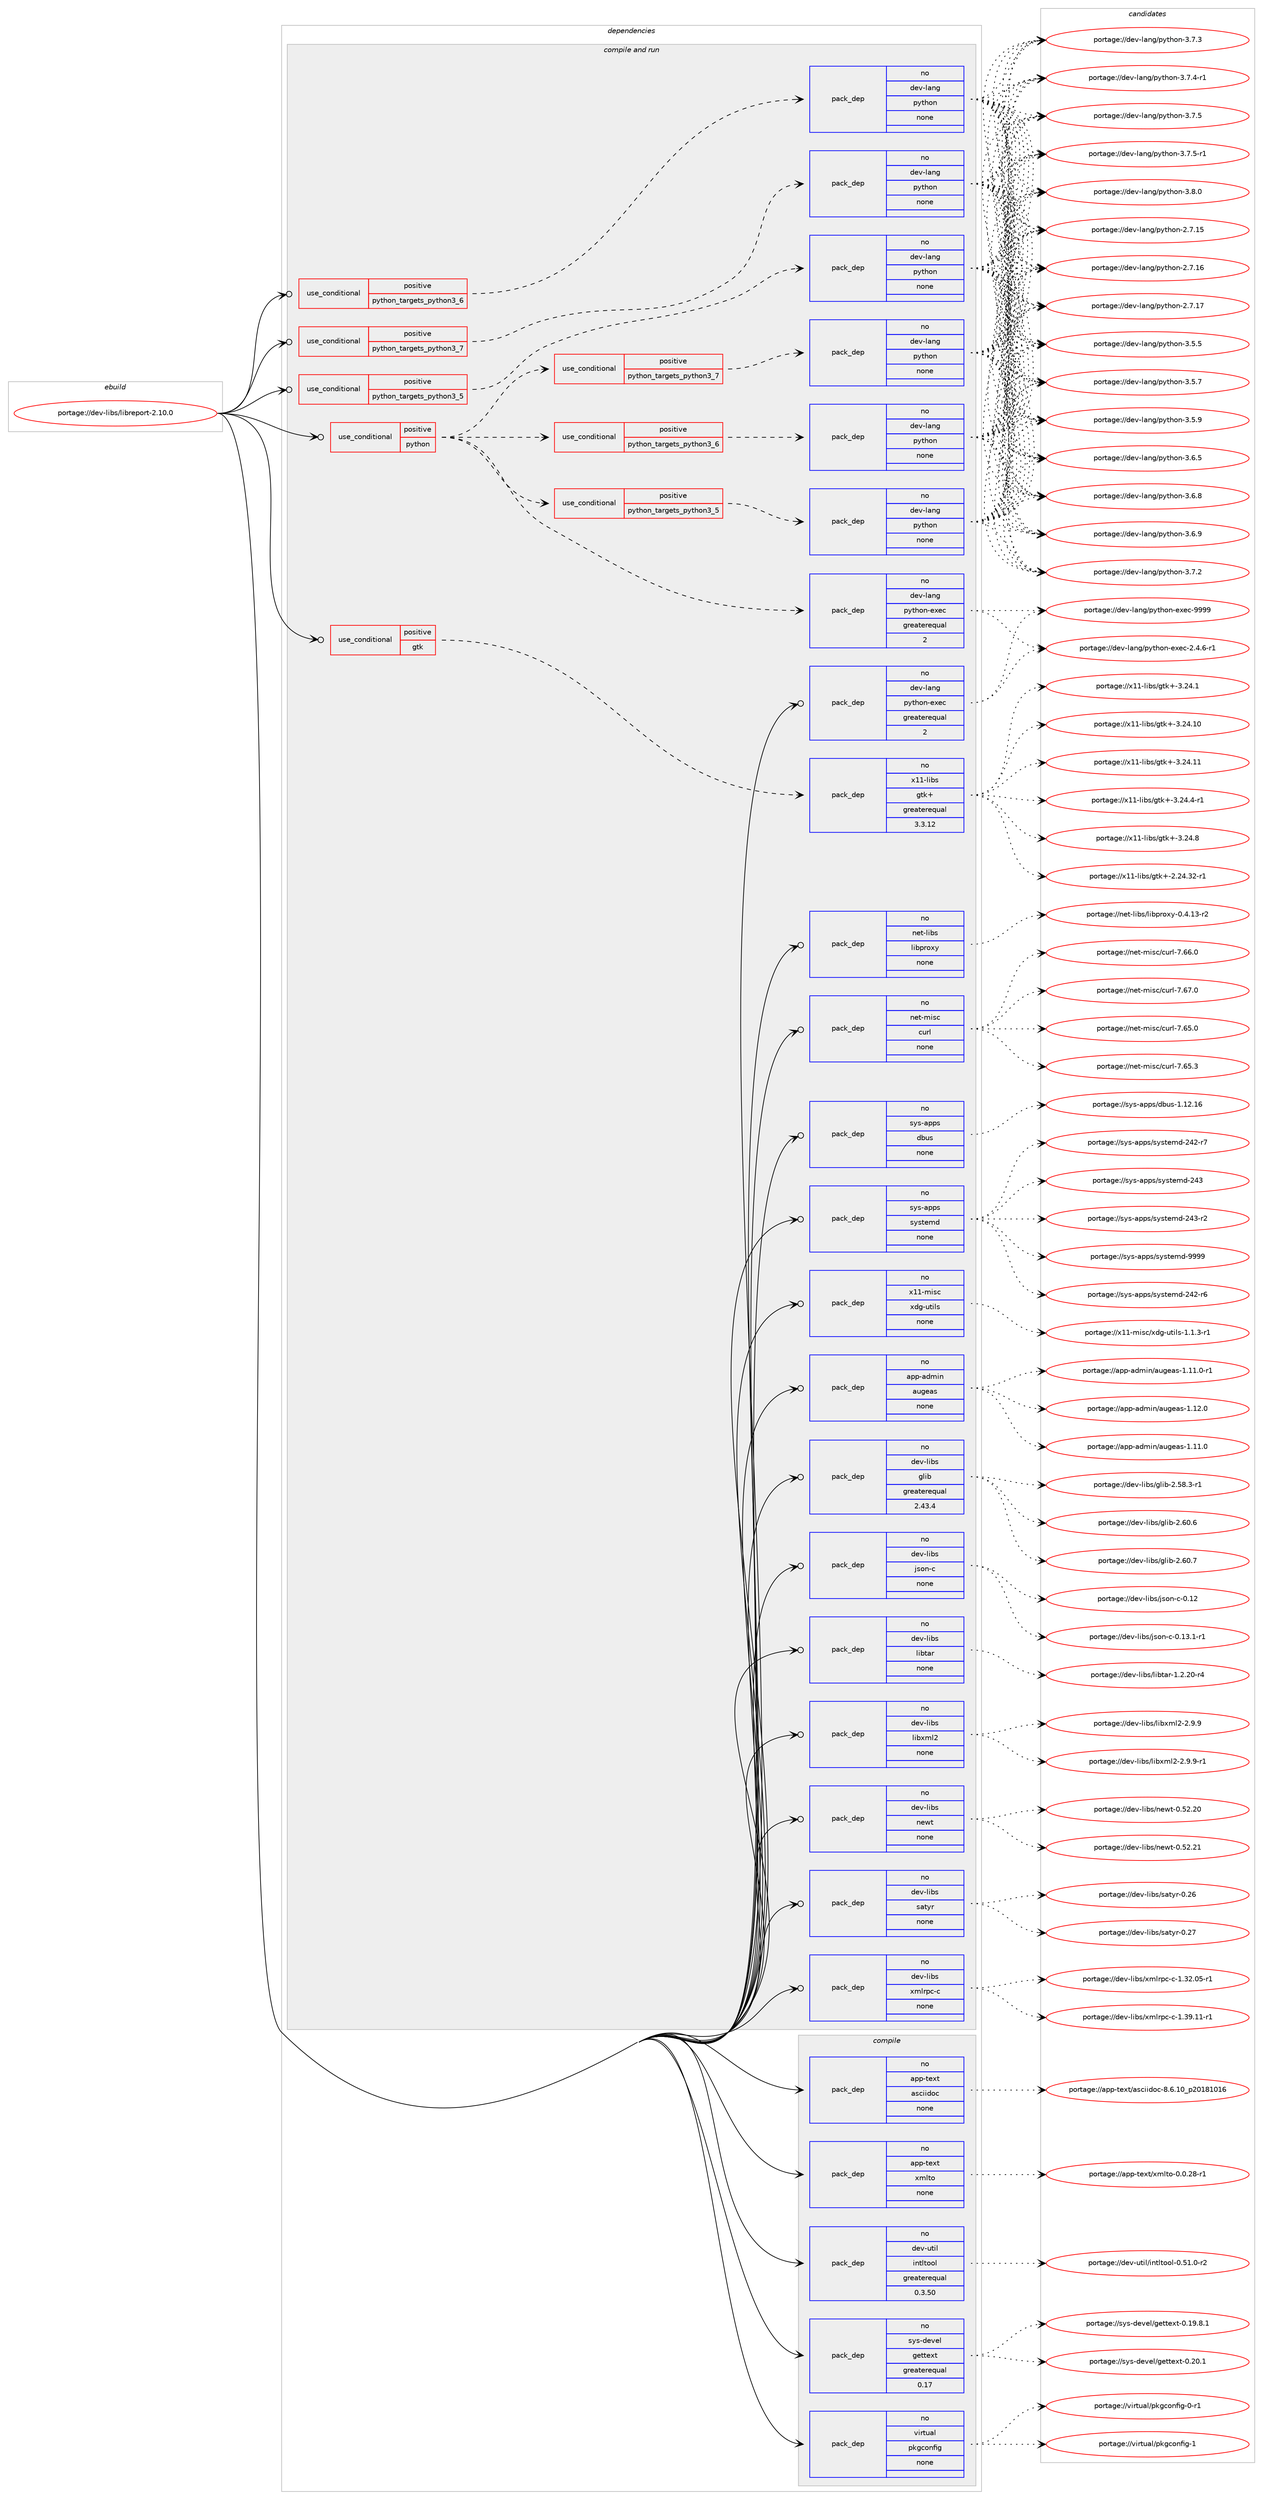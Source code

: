digraph prolog {

# *************
# Graph options
# *************

newrank=true;
concentrate=true;
compound=true;
graph [rankdir=LR,fontname=Helvetica,fontsize=10,ranksep=1.5];#, ranksep=2.5, nodesep=0.2];
edge  [arrowhead=vee];
node  [fontname=Helvetica,fontsize=10];

# **********
# The ebuild
# **********

subgraph cluster_leftcol {
color=gray;
rank=same;
label=<<i>ebuild</i>>;
id [label="portage://dev-libs/libreport-2.10.0", color=red, width=4, href="../dev-libs/libreport-2.10.0.svg"];
}

# ****************
# The dependencies
# ****************

subgraph cluster_midcol {
color=gray;
label=<<i>dependencies</i>>;
subgraph cluster_compile {
fillcolor="#eeeeee";
style=filled;
label=<<i>compile</i>>;
subgraph pack77597 {
dependency101997 [label=<<TABLE BORDER="0" CELLBORDER="1" CELLSPACING="0" CELLPADDING="4" WIDTH="220"><TR><TD ROWSPAN="6" CELLPADDING="30">pack_dep</TD></TR><TR><TD WIDTH="110">no</TD></TR><TR><TD>app-text</TD></TR><TR><TD>asciidoc</TD></TR><TR><TD>none</TD></TR><TR><TD></TD></TR></TABLE>>, shape=none, color=blue];
}
id:e -> dependency101997:w [weight=20,style="solid",arrowhead="vee"];
subgraph pack77598 {
dependency101998 [label=<<TABLE BORDER="0" CELLBORDER="1" CELLSPACING="0" CELLPADDING="4" WIDTH="220"><TR><TD ROWSPAN="6" CELLPADDING="30">pack_dep</TD></TR><TR><TD WIDTH="110">no</TD></TR><TR><TD>app-text</TD></TR><TR><TD>xmlto</TD></TR><TR><TD>none</TD></TR><TR><TD></TD></TR></TABLE>>, shape=none, color=blue];
}
id:e -> dependency101998:w [weight=20,style="solid",arrowhead="vee"];
subgraph pack77599 {
dependency101999 [label=<<TABLE BORDER="0" CELLBORDER="1" CELLSPACING="0" CELLPADDING="4" WIDTH="220"><TR><TD ROWSPAN="6" CELLPADDING="30">pack_dep</TD></TR><TR><TD WIDTH="110">no</TD></TR><TR><TD>dev-util</TD></TR><TR><TD>intltool</TD></TR><TR><TD>greaterequal</TD></TR><TR><TD>0.3.50</TD></TR></TABLE>>, shape=none, color=blue];
}
id:e -> dependency101999:w [weight=20,style="solid",arrowhead="vee"];
subgraph pack77600 {
dependency102000 [label=<<TABLE BORDER="0" CELLBORDER="1" CELLSPACING="0" CELLPADDING="4" WIDTH="220"><TR><TD ROWSPAN="6" CELLPADDING="30">pack_dep</TD></TR><TR><TD WIDTH="110">no</TD></TR><TR><TD>sys-devel</TD></TR><TR><TD>gettext</TD></TR><TR><TD>greaterequal</TD></TR><TR><TD>0.17</TD></TR></TABLE>>, shape=none, color=blue];
}
id:e -> dependency102000:w [weight=20,style="solid",arrowhead="vee"];
subgraph pack77601 {
dependency102001 [label=<<TABLE BORDER="0" CELLBORDER="1" CELLSPACING="0" CELLPADDING="4" WIDTH="220"><TR><TD ROWSPAN="6" CELLPADDING="30">pack_dep</TD></TR><TR><TD WIDTH="110">no</TD></TR><TR><TD>virtual</TD></TR><TR><TD>pkgconfig</TD></TR><TR><TD>none</TD></TR><TR><TD></TD></TR></TABLE>>, shape=none, color=blue];
}
id:e -> dependency102001:w [weight=20,style="solid",arrowhead="vee"];
}
subgraph cluster_compileandrun {
fillcolor="#eeeeee";
style=filled;
label=<<i>compile and run</i>>;
subgraph cond21349 {
dependency102002 [label=<<TABLE BORDER="0" CELLBORDER="1" CELLSPACING="0" CELLPADDING="4"><TR><TD ROWSPAN="3" CELLPADDING="10">use_conditional</TD></TR><TR><TD>positive</TD></TR><TR><TD>gtk</TD></TR></TABLE>>, shape=none, color=red];
subgraph pack77602 {
dependency102003 [label=<<TABLE BORDER="0" CELLBORDER="1" CELLSPACING="0" CELLPADDING="4" WIDTH="220"><TR><TD ROWSPAN="6" CELLPADDING="30">pack_dep</TD></TR><TR><TD WIDTH="110">no</TD></TR><TR><TD>x11-libs</TD></TR><TR><TD>gtk+</TD></TR><TR><TD>greaterequal</TD></TR><TR><TD>3.3.12</TD></TR></TABLE>>, shape=none, color=blue];
}
dependency102002:e -> dependency102003:w [weight=20,style="dashed",arrowhead="vee"];
}
id:e -> dependency102002:w [weight=20,style="solid",arrowhead="odotvee"];
subgraph cond21350 {
dependency102004 [label=<<TABLE BORDER="0" CELLBORDER="1" CELLSPACING="0" CELLPADDING="4"><TR><TD ROWSPAN="3" CELLPADDING="10">use_conditional</TD></TR><TR><TD>positive</TD></TR><TR><TD>python</TD></TR></TABLE>>, shape=none, color=red];
subgraph cond21351 {
dependency102005 [label=<<TABLE BORDER="0" CELLBORDER="1" CELLSPACING="0" CELLPADDING="4"><TR><TD ROWSPAN="3" CELLPADDING="10">use_conditional</TD></TR><TR><TD>positive</TD></TR><TR><TD>python_targets_python3_5</TD></TR></TABLE>>, shape=none, color=red];
subgraph pack77603 {
dependency102006 [label=<<TABLE BORDER="0" CELLBORDER="1" CELLSPACING="0" CELLPADDING="4" WIDTH="220"><TR><TD ROWSPAN="6" CELLPADDING="30">pack_dep</TD></TR><TR><TD WIDTH="110">no</TD></TR><TR><TD>dev-lang</TD></TR><TR><TD>python</TD></TR><TR><TD>none</TD></TR><TR><TD></TD></TR></TABLE>>, shape=none, color=blue];
}
dependency102005:e -> dependency102006:w [weight=20,style="dashed",arrowhead="vee"];
}
dependency102004:e -> dependency102005:w [weight=20,style="dashed",arrowhead="vee"];
subgraph cond21352 {
dependency102007 [label=<<TABLE BORDER="0" CELLBORDER="1" CELLSPACING="0" CELLPADDING="4"><TR><TD ROWSPAN="3" CELLPADDING="10">use_conditional</TD></TR><TR><TD>positive</TD></TR><TR><TD>python_targets_python3_6</TD></TR></TABLE>>, shape=none, color=red];
subgraph pack77604 {
dependency102008 [label=<<TABLE BORDER="0" CELLBORDER="1" CELLSPACING="0" CELLPADDING="4" WIDTH="220"><TR><TD ROWSPAN="6" CELLPADDING="30">pack_dep</TD></TR><TR><TD WIDTH="110">no</TD></TR><TR><TD>dev-lang</TD></TR><TR><TD>python</TD></TR><TR><TD>none</TD></TR><TR><TD></TD></TR></TABLE>>, shape=none, color=blue];
}
dependency102007:e -> dependency102008:w [weight=20,style="dashed",arrowhead="vee"];
}
dependency102004:e -> dependency102007:w [weight=20,style="dashed",arrowhead="vee"];
subgraph cond21353 {
dependency102009 [label=<<TABLE BORDER="0" CELLBORDER="1" CELLSPACING="0" CELLPADDING="4"><TR><TD ROWSPAN="3" CELLPADDING="10">use_conditional</TD></TR><TR><TD>positive</TD></TR><TR><TD>python_targets_python3_7</TD></TR></TABLE>>, shape=none, color=red];
subgraph pack77605 {
dependency102010 [label=<<TABLE BORDER="0" CELLBORDER="1" CELLSPACING="0" CELLPADDING="4" WIDTH="220"><TR><TD ROWSPAN="6" CELLPADDING="30">pack_dep</TD></TR><TR><TD WIDTH="110">no</TD></TR><TR><TD>dev-lang</TD></TR><TR><TD>python</TD></TR><TR><TD>none</TD></TR><TR><TD></TD></TR></TABLE>>, shape=none, color=blue];
}
dependency102009:e -> dependency102010:w [weight=20,style="dashed",arrowhead="vee"];
}
dependency102004:e -> dependency102009:w [weight=20,style="dashed",arrowhead="vee"];
subgraph pack77606 {
dependency102011 [label=<<TABLE BORDER="0" CELLBORDER="1" CELLSPACING="0" CELLPADDING="4" WIDTH="220"><TR><TD ROWSPAN="6" CELLPADDING="30">pack_dep</TD></TR><TR><TD WIDTH="110">no</TD></TR><TR><TD>dev-lang</TD></TR><TR><TD>python-exec</TD></TR><TR><TD>greaterequal</TD></TR><TR><TD>2</TD></TR></TABLE>>, shape=none, color=blue];
}
dependency102004:e -> dependency102011:w [weight=20,style="dashed",arrowhead="vee"];
}
id:e -> dependency102004:w [weight=20,style="solid",arrowhead="odotvee"];
subgraph cond21354 {
dependency102012 [label=<<TABLE BORDER="0" CELLBORDER="1" CELLSPACING="0" CELLPADDING="4"><TR><TD ROWSPAN="3" CELLPADDING="10">use_conditional</TD></TR><TR><TD>positive</TD></TR><TR><TD>python_targets_python3_5</TD></TR></TABLE>>, shape=none, color=red];
subgraph pack77607 {
dependency102013 [label=<<TABLE BORDER="0" CELLBORDER="1" CELLSPACING="0" CELLPADDING="4" WIDTH="220"><TR><TD ROWSPAN="6" CELLPADDING="30">pack_dep</TD></TR><TR><TD WIDTH="110">no</TD></TR><TR><TD>dev-lang</TD></TR><TR><TD>python</TD></TR><TR><TD>none</TD></TR><TR><TD></TD></TR></TABLE>>, shape=none, color=blue];
}
dependency102012:e -> dependency102013:w [weight=20,style="dashed",arrowhead="vee"];
}
id:e -> dependency102012:w [weight=20,style="solid",arrowhead="odotvee"];
subgraph cond21355 {
dependency102014 [label=<<TABLE BORDER="0" CELLBORDER="1" CELLSPACING="0" CELLPADDING="4"><TR><TD ROWSPAN="3" CELLPADDING="10">use_conditional</TD></TR><TR><TD>positive</TD></TR><TR><TD>python_targets_python3_6</TD></TR></TABLE>>, shape=none, color=red];
subgraph pack77608 {
dependency102015 [label=<<TABLE BORDER="0" CELLBORDER="1" CELLSPACING="0" CELLPADDING="4" WIDTH="220"><TR><TD ROWSPAN="6" CELLPADDING="30">pack_dep</TD></TR><TR><TD WIDTH="110">no</TD></TR><TR><TD>dev-lang</TD></TR><TR><TD>python</TD></TR><TR><TD>none</TD></TR><TR><TD></TD></TR></TABLE>>, shape=none, color=blue];
}
dependency102014:e -> dependency102015:w [weight=20,style="dashed",arrowhead="vee"];
}
id:e -> dependency102014:w [weight=20,style="solid",arrowhead="odotvee"];
subgraph cond21356 {
dependency102016 [label=<<TABLE BORDER="0" CELLBORDER="1" CELLSPACING="0" CELLPADDING="4"><TR><TD ROWSPAN="3" CELLPADDING="10">use_conditional</TD></TR><TR><TD>positive</TD></TR><TR><TD>python_targets_python3_7</TD></TR></TABLE>>, shape=none, color=red];
subgraph pack77609 {
dependency102017 [label=<<TABLE BORDER="0" CELLBORDER="1" CELLSPACING="0" CELLPADDING="4" WIDTH="220"><TR><TD ROWSPAN="6" CELLPADDING="30">pack_dep</TD></TR><TR><TD WIDTH="110">no</TD></TR><TR><TD>dev-lang</TD></TR><TR><TD>python</TD></TR><TR><TD>none</TD></TR><TR><TD></TD></TR></TABLE>>, shape=none, color=blue];
}
dependency102016:e -> dependency102017:w [weight=20,style="dashed",arrowhead="vee"];
}
id:e -> dependency102016:w [weight=20,style="solid",arrowhead="odotvee"];
subgraph pack77610 {
dependency102018 [label=<<TABLE BORDER="0" CELLBORDER="1" CELLSPACING="0" CELLPADDING="4" WIDTH="220"><TR><TD ROWSPAN="6" CELLPADDING="30">pack_dep</TD></TR><TR><TD WIDTH="110">no</TD></TR><TR><TD>app-admin</TD></TR><TR><TD>augeas</TD></TR><TR><TD>none</TD></TR><TR><TD></TD></TR></TABLE>>, shape=none, color=blue];
}
id:e -> dependency102018:w [weight=20,style="solid",arrowhead="odotvee"];
subgraph pack77611 {
dependency102019 [label=<<TABLE BORDER="0" CELLBORDER="1" CELLSPACING="0" CELLPADDING="4" WIDTH="220"><TR><TD ROWSPAN="6" CELLPADDING="30">pack_dep</TD></TR><TR><TD WIDTH="110">no</TD></TR><TR><TD>dev-lang</TD></TR><TR><TD>python-exec</TD></TR><TR><TD>greaterequal</TD></TR><TR><TD>2</TD></TR></TABLE>>, shape=none, color=blue];
}
id:e -> dependency102019:w [weight=20,style="solid",arrowhead="odotvee"];
subgraph pack77612 {
dependency102020 [label=<<TABLE BORDER="0" CELLBORDER="1" CELLSPACING="0" CELLPADDING="4" WIDTH="220"><TR><TD ROWSPAN="6" CELLPADDING="30">pack_dep</TD></TR><TR><TD WIDTH="110">no</TD></TR><TR><TD>dev-libs</TD></TR><TR><TD>glib</TD></TR><TR><TD>greaterequal</TD></TR><TR><TD>2.43.4</TD></TR></TABLE>>, shape=none, color=blue];
}
id:e -> dependency102020:w [weight=20,style="solid",arrowhead="odotvee"];
subgraph pack77613 {
dependency102021 [label=<<TABLE BORDER="0" CELLBORDER="1" CELLSPACING="0" CELLPADDING="4" WIDTH="220"><TR><TD ROWSPAN="6" CELLPADDING="30">pack_dep</TD></TR><TR><TD WIDTH="110">no</TD></TR><TR><TD>dev-libs</TD></TR><TR><TD>json-c</TD></TR><TR><TD>none</TD></TR><TR><TD></TD></TR></TABLE>>, shape=none, color=blue];
}
id:e -> dependency102021:w [weight=20,style="solid",arrowhead="odotvee"];
subgraph pack77614 {
dependency102022 [label=<<TABLE BORDER="0" CELLBORDER="1" CELLSPACING="0" CELLPADDING="4" WIDTH="220"><TR><TD ROWSPAN="6" CELLPADDING="30">pack_dep</TD></TR><TR><TD WIDTH="110">no</TD></TR><TR><TD>dev-libs</TD></TR><TR><TD>libtar</TD></TR><TR><TD>none</TD></TR><TR><TD></TD></TR></TABLE>>, shape=none, color=blue];
}
id:e -> dependency102022:w [weight=20,style="solid",arrowhead="odotvee"];
subgraph pack77615 {
dependency102023 [label=<<TABLE BORDER="0" CELLBORDER="1" CELLSPACING="0" CELLPADDING="4" WIDTH="220"><TR><TD ROWSPAN="6" CELLPADDING="30">pack_dep</TD></TR><TR><TD WIDTH="110">no</TD></TR><TR><TD>dev-libs</TD></TR><TR><TD>libxml2</TD></TR><TR><TD>none</TD></TR><TR><TD></TD></TR></TABLE>>, shape=none, color=blue];
}
id:e -> dependency102023:w [weight=20,style="solid",arrowhead="odotvee"];
subgraph pack77616 {
dependency102024 [label=<<TABLE BORDER="0" CELLBORDER="1" CELLSPACING="0" CELLPADDING="4" WIDTH="220"><TR><TD ROWSPAN="6" CELLPADDING="30">pack_dep</TD></TR><TR><TD WIDTH="110">no</TD></TR><TR><TD>dev-libs</TD></TR><TR><TD>newt</TD></TR><TR><TD>none</TD></TR><TR><TD></TD></TR></TABLE>>, shape=none, color=blue];
}
id:e -> dependency102024:w [weight=20,style="solid",arrowhead="odotvee"];
subgraph pack77617 {
dependency102025 [label=<<TABLE BORDER="0" CELLBORDER="1" CELLSPACING="0" CELLPADDING="4" WIDTH="220"><TR><TD ROWSPAN="6" CELLPADDING="30">pack_dep</TD></TR><TR><TD WIDTH="110">no</TD></TR><TR><TD>dev-libs</TD></TR><TR><TD>satyr</TD></TR><TR><TD>none</TD></TR><TR><TD></TD></TR></TABLE>>, shape=none, color=blue];
}
id:e -> dependency102025:w [weight=20,style="solid",arrowhead="odotvee"];
subgraph pack77618 {
dependency102026 [label=<<TABLE BORDER="0" CELLBORDER="1" CELLSPACING="0" CELLPADDING="4" WIDTH="220"><TR><TD ROWSPAN="6" CELLPADDING="30">pack_dep</TD></TR><TR><TD WIDTH="110">no</TD></TR><TR><TD>dev-libs</TD></TR><TR><TD>xmlrpc-c</TD></TR><TR><TD>none</TD></TR><TR><TD></TD></TR></TABLE>>, shape=none, color=blue];
}
id:e -> dependency102026:w [weight=20,style="solid",arrowhead="odotvee"];
subgraph pack77619 {
dependency102027 [label=<<TABLE BORDER="0" CELLBORDER="1" CELLSPACING="0" CELLPADDING="4" WIDTH="220"><TR><TD ROWSPAN="6" CELLPADDING="30">pack_dep</TD></TR><TR><TD WIDTH="110">no</TD></TR><TR><TD>net-libs</TD></TR><TR><TD>libproxy</TD></TR><TR><TD>none</TD></TR><TR><TD></TD></TR></TABLE>>, shape=none, color=blue];
}
id:e -> dependency102027:w [weight=20,style="solid",arrowhead="odotvee"];
subgraph pack77620 {
dependency102028 [label=<<TABLE BORDER="0" CELLBORDER="1" CELLSPACING="0" CELLPADDING="4" WIDTH="220"><TR><TD ROWSPAN="6" CELLPADDING="30">pack_dep</TD></TR><TR><TD WIDTH="110">no</TD></TR><TR><TD>net-misc</TD></TR><TR><TD>curl</TD></TR><TR><TD>none</TD></TR><TR><TD></TD></TR></TABLE>>, shape=none, color=blue];
}
id:e -> dependency102028:w [weight=20,style="solid",arrowhead="odotvee"];
subgraph pack77621 {
dependency102029 [label=<<TABLE BORDER="0" CELLBORDER="1" CELLSPACING="0" CELLPADDING="4" WIDTH="220"><TR><TD ROWSPAN="6" CELLPADDING="30">pack_dep</TD></TR><TR><TD WIDTH="110">no</TD></TR><TR><TD>sys-apps</TD></TR><TR><TD>dbus</TD></TR><TR><TD>none</TD></TR><TR><TD></TD></TR></TABLE>>, shape=none, color=blue];
}
id:e -> dependency102029:w [weight=20,style="solid",arrowhead="odotvee"];
subgraph pack77622 {
dependency102030 [label=<<TABLE BORDER="0" CELLBORDER="1" CELLSPACING="0" CELLPADDING="4" WIDTH="220"><TR><TD ROWSPAN="6" CELLPADDING="30">pack_dep</TD></TR><TR><TD WIDTH="110">no</TD></TR><TR><TD>sys-apps</TD></TR><TR><TD>systemd</TD></TR><TR><TD>none</TD></TR><TR><TD></TD></TR></TABLE>>, shape=none, color=blue];
}
id:e -> dependency102030:w [weight=20,style="solid",arrowhead="odotvee"];
subgraph pack77623 {
dependency102031 [label=<<TABLE BORDER="0" CELLBORDER="1" CELLSPACING="0" CELLPADDING="4" WIDTH="220"><TR><TD ROWSPAN="6" CELLPADDING="30">pack_dep</TD></TR><TR><TD WIDTH="110">no</TD></TR><TR><TD>x11-misc</TD></TR><TR><TD>xdg-utils</TD></TR><TR><TD>none</TD></TR><TR><TD></TD></TR></TABLE>>, shape=none, color=blue];
}
id:e -> dependency102031:w [weight=20,style="solid",arrowhead="odotvee"];
}
subgraph cluster_run {
fillcolor="#eeeeee";
style=filled;
label=<<i>run</i>>;
}
}

# **************
# The candidates
# **************

subgraph cluster_choices {
rank=same;
color=gray;
label=<<i>candidates</i>>;

subgraph choice77597 {
color=black;
nodesep=1;
choiceportage97112112451161011201164797115991051051001119945564654464948951125048495649484954 [label="portage://app-text/asciidoc-8.6.10_p20181016", color=red, width=4,href="../app-text/asciidoc-8.6.10_p20181016.svg"];
dependency101997:e -> choiceportage97112112451161011201164797115991051051001119945564654464948951125048495649484954:w [style=dotted,weight="100"];
}
subgraph choice77598 {
color=black;
nodesep=1;
choiceportage971121124511610112011647120109108116111454846484650564511449 [label="portage://app-text/xmlto-0.0.28-r1", color=red, width=4,href="../app-text/xmlto-0.0.28-r1.svg"];
dependency101998:e -> choiceportage971121124511610112011647120109108116111454846484650564511449:w [style=dotted,weight="100"];
}
subgraph choice77599 {
color=black;
nodesep=1;
choiceportage1001011184511711610510847105110116108116111111108454846534946484511450 [label="portage://dev-util/intltool-0.51.0-r2", color=red, width=4,href="../dev-util/intltool-0.51.0-r2.svg"];
dependency101999:e -> choiceportage1001011184511711610510847105110116108116111111108454846534946484511450:w [style=dotted,weight="100"];
}
subgraph choice77600 {
color=black;
nodesep=1;
choiceportage1151211154510010111810110847103101116116101120116454846495746564649 [label="portage://sys-devel/gettext-0.19.8.1", color=red, width=4,href="../sys-devel/gettext-0.19.8.1.svg"];
choiceportage115121115451001011181011084710310111611610112011645484650484649 [label="portage://sys-devel/gettext-0.20.1", color=red, width=4,href="../sys-devel/gettext-0.20.1.svg"];
dependency102000:e -> choiceportage1151211154510010111810110847103101116116101120116454846495746564649:w [style=dotted,weight="100"];
dependency102000:e -> choiceportage115121115451001011181011084710310111611610112011645484650484649:w [style=dotted,weight="100"];
}
subgraph choice77601 {
color=black;
nodesep=1;
choiceportage11810511411611797108471121071039911111010210510345484511449 [label="portage://virtual/pkgconfig-0-r1", color=red, width=4,href="../virtual/pkgconfig-0-r1.svg"];
choiceportage1181051141161179710847112107103991111101021051034549 [label="portage://virtual/pkgconfig-1", color=red, width=4,href="../virtual/pkgconfig-1.svg"];
dependency102001:e -> choiceportage11810511411611797108471121071039911111010210510345484511449:w [style=dotted,weight="100"];
dependency102001:e -> choiceportage1181051141161179710847112107103991111101021051034549:w [style=dotted,weight="100"];
}
subgraph choice77602 {
color=black;
nodesep=1;
choiceportage12049494510810598115471031161074345504650524651504511449 [label="portage://x11-libs/gtk+-2.24.32-r1", color=red, width=4,href="../x11-libs/gtk+-2.24.32-r1.svg"];
choiceportage12049494510810598115471031161074345514650524649 [label="portage://x11-libs/gtk+-3.24.1", color=red, width=4,href="../x11-libs/gtk+-3.24.1.svg"];
choiceportage1204949451081059811547103116107434551465052464948 [label="portage://x11-libs/gtk+-3.24.10", color=red, width=4,href="../x11-libs/gtk+-3.24.10.svg"];
choiceportage1204949451081059811547103116107434551465052464949 [label="portage://x11-libs/gtk+-3.24.11", color=red, width=4,href="../x11-libs/gtk+-3.24.11.svg"];
choiceportage120494945108105981154710311610743455146505246524511449 [label="portage://x11-libs/gtk+-3.24.4-r1", color=red, width=4,href="../x11-libs/gtk+-3.24.4-r1.svg"];
choiceportage12049494510810598115471031161074345514650524656 [label="portage://x11-libs/gtk+-3.24.8", color=red, width=4,href="../x11-libs/gtk+-3.24.8.svg"];
dependency102003:e -> choiceportage12049494510810598115471031161074345504650524651504511449:w [style=dotted,weight="100"];
dependency102003:e -> choiceportage12049494510810598115471031161074345514650524649:w [style=dotted,weight="100"];
dependency102003:e -> choiceportage1204949451081059811547103116107434551465052464948:w [style=dotted,weight="100"];
dependency102003:e -> choiceportage1204949451081059811547103116107434551465052464949:w [style=dotted,weight="100"];
dependency102003:e -> choiceportage120494945108105981154710311610743455146505246524511449:w [style=dotted,weight="100"];
dependency102003:e -> choiceportage12049494510810598115471031161074345514650524656:w [style=dotted,weight="100"];
}
subgraph choice77603 {
color=black;
nodesep=1;
choiceportage10010111845108971101034711212111610411111045504655464953 [label="portage://dev-lang/python-2.7.15", color=red, width=4,href="../dev-lang/python-2.7.15.svg"];
choiceportage10010111845108971101034711212111610411111045504655464954 [label="portage://dev-lang/python-2.7.16", color=red, width=4,href="../dev-lang/python-2.7.16.svg"];
choiceportage10010111845108971101034711212111610411111045504655464955 [label="portage://dev-lang/python-2.7.17", color=red, width=4,href="../dev-lang/python-2.7.17.svg"];
choiceportage100101118451089711010347112121116104111110455146534653 [label="portage://dev-lang/python-3.5.5", color=red, width=4,href="../dev-lang/python-3.5.5.svg"];
choiceportage100101118451089711010347112121116104111110455146534655 [label="portage://dev-lang/python-3.5.7", color=red, width=4,href="../dev-lang/python-3.5.7.svg"];
choiceportage100101118451089711010347112121116104111110455146534657 [label="portage://dev-lang/python-3.5.9", color=red, width=4,href="../dev-lang/python-3.5.9.svg"];
choiceportage100101118451089711010347112121116104111110455146544653 [label="portage://dev-lang/python-3.6.5", color=red, width=4,href="../dev-lang/python-3.6.5.svg"];
choiceportage100101118451089711010347112121116104111110455146544656 [label="portage://dev-lang/python-3.6.8", color=red, width=4,href="../dev-lang/python-3.6.8.svg"];
choiceportage100101118451089711010347112121116104111110455146544657 [label="portage://dev-lang/python-3.6.9", color=red, width=4,href="../dev-lang/python-3.6.9.svg"];
choiceportage100101118451089711010347112121116104111110455146554650 [label="portage://dev-lang/python-3.7.2", color=red, width=4,href="../dev-lang/python-3.7.2.svg"];
choiceportage100101118451089711010347112121116104111110455146554651 [label="portage://dev-lang/python-3.7.3", color=red, width=4,href="../dev-lang/python-3.7.3.svg"];
choiceportage1001011184510897110103471121211161041111104551465546524511449 [label="portage://dev-lang/python-3.7.4-r1", color=red, width=4,href="../dev-lang/python-3.7.4-r1.svg"];
choiceportage100101118451089711010347112121116104111110455146554653 [label="portage://dev-lang/python-3.7.5", color=red, width=4,href="../dev-lang/python-3.7.5.svg"];
choiceportage1001011184510897110103471121211161041111104551465546534511449 [label="portage://dev-lang/python-3.7.5-r1", color=red, width=4,href="../dev-lang/python-3.7.5-r1.svg"];
choiceportage100101118451089711010347112121116104111110455146564648 [label="portage://dev-lang/python-3.8.0", color=red, width=4,href="../dev-lang/python-3.8.0.svg"];
dependency102006:e -> choiceportage10010111845108971101034711212111610411111045504655464953:w [style=dotted,weight="100"];
dependency102006:e -> choiceportage10010111845108971101034711212111610411111045504655464954:w [style=dotted,weight="100"];
dependency102006:e -> choiceportage10010111845108971101034711212111610411111045504655464955:w [style=dotted,weight="100"];
dependency102006:e -> choiceportage100101118451089711010347112121116104111110455146534653:w [style=dotted,weight="100"];
dependency102006:e -> choiceportage100101118451089711010347112121116104111110455146534655:w [style=dotted,weight="100"];
dependency102006:e -> choiceportage100101118451089711010347112121116104111110455146534657:w [style=dotted,weight="100"];
dependency102006:e -> choiceportage100101118451089711010347112121116104111110455146544653:w [style=dotted,weight="100"];
dependency102006:e -> choiceportage100101118451089711010347112121116104111110455146544656:w [style=dotted,weight="100"];
dependency102006:e -> choiceportage100101118451089711010347112121116104111110455146544657:w [style=dotted,weight="100"];
dependency102006:e -> choiceportage100101118451089711010347112121116104111110455146554650:w [style=dotted,weight="100"];
dependency102006:e -> choiceportage100101118451089711010347112121116104111110455146554651:w [style=dotted,weight="100"];
dependency102006:e -> choiceportage1001011184510897110103471121211161041111104551465546524511449:w [style=dotted,weight="100"];
dependency102006:e -> choiceportage100101118451089711010347112121116104111110455146554653:w [style=dotted,weight="100"];
dependency102006:e -> choiceportage1001011184510897110103471121211161041111104551465546534511449:w [style=dotted,weight="100"];
dependency102006:e -> choiceportage100101118451089711010347112121116104111110455146564648:w [style=dotted,weight="100"];
}
subgraph choice77604 {
color=black;
nodesep=1;
choiceportage10010111845108971101034711212111610411111045504655464953 [label="portage://dev-lang/python-2.7.15", color=red, width=4,href="../dev-lang/python-2.7.15.svg"];
choiceportage10010111845108971101034711212111610411111045504655464954 [label="portage://dev-lang/python-2.7.16", color=red, width=4,href="../dev-lang/python-2.7.16.svg"];
choiceportage10010111845108971101034711212111610411111045504655464955 [label="portage://dev-lang/python-2.7.17", color=red, width=4,href="../dev-lang/python-2.7.17.svg"];
choiceportage100101118451089711010347112121116104111110455146534653 [label="portage://dev-lang/python-3.5.5", color=red, width=4,href="../dev-lang/python-3.5.5.svg"];
choiceportage100101118451089711010347112121116104111110455146534655 [label="portage://dev-lang/python-3.5.7", color=red, width=4,href="../dev-lang/python-3.5.7.svg"];
choiceportage100101118451089711010347112121116104111110455146534657 [label="portage://dev-lang/python-3.5.9", color=red, width=4,href="../dev-lang/python-3.5.9.svg"];
choiceportage100101118451089711010347112121116104111110455146544653 [label="portage://dev-lang/python-3.6.5", color=red, width=4,href="../dev-lang/python-3.6.5.svg"];
choiceportage100101118451089711010347112121116104111110455146544656 [label="portage://dev-lang/python-3.6.8", color=red, width=4,href="../dev-lang/python-3.6.8.svg"];
choiceportage100101118451089711010347112121116104111110455146544657 [label="portage://dev-lang/python-3.6.9", color=red, width=4,href="../dev-lang/python-3.6.9.svg"];
choiceportage100101118451089711010347112121116104111110455146554650 [label="portage://dev-lang/python-3.7.2", color=red, width=4,href="../dev-lang/python-3.7.2.svg"];
choiceportage100101118451089711010347112121116104111110455146554651 [label="portage://dev-lang/python-3.7.3", color=red, width=4,href="../dev-lang/python-3.7.3.svg"];
choiceportage1001011184510897110103471121211161041111104551465546524511449 [label="portage://dev-lang/python-3.7.4-r1", color=red, width=4,href="../dev-lang/python-3.7.4-r1.svg"];
choiceportage100101118451089711010347112121116104111110455146554653 [label="portage://dev-lang/python-3.7.5", color=red, width=4,href="../dev-lang/python-3.7.5.svg"];
choiceportage1001011184510897110103471121211161041111104551465546534511449 [label="portage://dev-lang/python-3.7.5-r1", color=red, width=4,href="../dev-lang/python-3.7.5-r1.svg"];
choiceportage100101118451089711010347112121116104111110455146564648 [label="portage://dev-lang/python-3.8.0", color=red, width=4,href="../dev-lang/python-3.8.0.svg"];
dependency102008:e -> choiceportage10010111845108971101034711212111610411111045504655464953:w [style=dotted,weight="100"];
dependency102008:e -> choiceportage10010111845108971101034711212111610411111045504655464954:w [style=dotted,weight="100"];
dependency102008:e -> choiceportage10010111845108971101034711212111610411111045504655464955:w [style=dotted,weight="100"];
dependency102008:e -> choiceportage100101118451089711010347112121116104111110455146534653:w [style=dotted,weight="100"];
dependency102008:e -> choiceportage100101118451089711010347112121116104111110455146534655:w [style=dotted,weight="100"];
dependency102008:e -> choiceportage100101118451089711010347112121116104111110455146534657:w [style=dotted,weight="100"];
dependency102008:e -> choiceportage100101118451089711010347112121116104111110455146544653:w [style=dotted,weight="100"];
dependency102008:e -> choiceportage100101118451089711010347112121116104111110455146544656:w [style=dotted,weight="100"];
dependency102008:e -> choiceportage100101118451089711010347112121116104111110455146544657:w [style=dotted,weight="100"];
dependency102008:e -> choiceportage100101118451089711010347112121116104111110455146554650:w [style=dotted,weight="100"];
dependency102008:e -> choiceportage100101118451089711010347112121116104111110455146554651:w [style=dotted,weight="100"];
dependency102008:e -> choiceportage1001011184510897110103471121211161041111104551465546524511449:w [style=dotted,weight="100"];
dependency102008:e -> choiceportage100101118451089711010347112121116104111110455146554653:w [style=dotted,weight="100"];
dependency102008:e -> choiceportage1001011184510897110103471121211161041111104551465546534511449:w [style=dotted,weight="100"];
dependency102008:e -> choiceportage100101118451089711010347112121116104111110455146564648:w [style=dotted,weight="100"];
}
subgraph choice77605 {
color=black;
nodesep=1;
choiceportage10010111845108971101034711212111610411111045504655464953 [label="portage://dev-lang/python-2.7.15", color=red, width=4,href="../dev-lang/python-2.7.15.svg"];
choiceportage10010111845108971101034711212111610411111045504655464954 [label="portage://dev-lang/python-2.7.16", color=red, width=4,href="../dev-lang/python-2.7.16.svg"];
choiceportage10010111845108971101034711212111610411111045504655464955 [label="portage://dev-lang/python-2.7.17", color=red, width=4,href="../dev-lang/python-2.7.17.svg"];
choiceportage100101118451089711010347112121116104111110455146534653 [label="portage://dev-lang/python-3.5.5", color=red, width=4,href="../dev-lang/python-3.5.5.svg"];
choiceportage100101118451089711010347112121116104111110455146534655 [label="portage://dev-lang/python-3.5.7", color=red, width=4,href="../dev-lang/python-3.5.7.svg"];
choiceportage100101118451089711010347112121116104111110455146534657 [label="portage://dev-lang/python-3.5.9", color=red, width=4,href="../dev-lang/python-3.5.9.svg"];
choiceportage100101118451089711010347112121116104111110455146544653 [label="portage://dev-lang/python-3.6.5", color=red, width=4,href="../dev-lang/python-3.6.5.svg"];
choiceportage100101118451089711010347112121116104111110455146544656 [label="portage://dev-lang/python-3.6.8", color=red, width=4,href="../dev-lang/python-3.6.8.svg"];
choiceportage100101118451089711010347112121116104111110455146544657 [label="portage://dev-lang/python-3.6.9", color=red, width=4,href="../dev-lang/python-3.6.9.svg"];
choiceportage100101118451089711010347112121116104111110455146554650 [label="portage://dev-lang/python-3.7.2", color=red, width=4,href="../dev-lang/python-3.7.2.svg"];
choiceportage100101118451089711010347112121116104111110455146554651 [label="portage://dev-lang/python-3.7.3", color=red, width=4,href="../dev-lang/python-3.7.3.svg"];
choiceportage1001011184510897110103471121211161041111104551465546524511449 [label="portage://dev-lang/python-3.7.4-r1", color=red, width=4,href="../dev-lang/python-3.7.4-r1.svg"];
choiceportage100101118451089711010347112121116104111110455146554653 [label="portage://dev-lang/python-3.7.5", color=red, width=4,href="../dev-lang/python-3.7.5.svg"];
choiceportage1001011184510897110103471121211161041111104551465546534511449 [label="portage://dev-lang/python-3.7.5-r1", color=red, width=4,href="../dev-lang/python-3.7.5-r1.svg"];
choiceportage100101118451089711010347112121116104111110455146564648 [label="portage://dev-lang/python-3.8.0", color=red, width=4,href="../dev-lang/python-3.8.0.svg"];
dependency102010:e -> choiceportage10010111845108971101034711212111610411111045504655464953:w [style=dotted,weight="100"];
dependency102010:e -> choiceportage10010111845108971101034711212111610411111045504655464954:w [style=dotted,weight="100"];
dependency102010:e -> choiceportage10010111845108971101034711212111610411111045504655464955:w [style=dotted,weight="100"];
dependency102010:e -> choiceportage100101118451089711010347112121116104111110455146534653:w [style=dotted,weight="100"];
dependency102010:e -> choiceportage100101118451089711010347112121116104111110455146534655:w [style=dotted,weight="100"];
dependency102010:e -> choiceportage100101118451089711010347112121116104111110455146534657:w [style=dotted,weight="100"];
dependency102010:e -> choiceportage100101118451089711010347112121116104111110455146544653:w [style=dotted,weight="100"];
dependency102010:e -> choiceportage100101118451089711010347112121116104111110455146544656:w [style=dotted,weight="100"];
dependency102010:e -> choiceportage100101118451089711010347112121116104111110455146544657:w [style=dotted,weight="100"];
dependency102010:e -> choiceportage100101118451089711010347112121116104111110455146554650:w [style=dotted,weight="100"];
dependency102010:e -> choiceportage100101118451089711010347112121116104111110455146554651:w [style=dotted,weight="100"];
dependency102010:e -> choiceportage1001011184510897110103471121211161041111104551465546524511449:w [style=dotted,weight="100"];
dependency102010:e -> choiceportage100101118451089711010347112121116104111110455146554653:w [style=dotted,weight="100"];
dependency102010:e -> choiceportage1001011184510897110103471121211161041111104551465546534511449:w [style=dotted,weight="100"];
dependency102010:e -> choiceportage100101118451089711010347112121116104111110455146564648:w [style=dotted,weight="100"];
}
subgraph choice77606 {
color=black;
nodesep=1;
choiceportage10010111845108971101034711212111610411111045101120101994550465246544511449 [label="portage://dev-lang/python-exec-2.4.6-r1", color=red, width=4,href="../dev-lang/python-exec-2.4.6-r1.svg"];
choiceportage10010111845108971101034711212111610411111045101120101994557575757 [label="portage://dev-lang/python-exec-9999", color=red, width=4,href="../dev-lang/python-exec-9999.svg"];
dependency102011:e -> choiceportage10010111845108971101034711212111610411111045101120101994550465246544511449:w [style=dotted,weight="100"];
dependency102011:e -> choiceportage10010111845108971101034711212111610411111045101120101994557575757:w [style=dotted,weight="100"];
}
subgraph choice77607 {
color=black;
nodesep=1;
choiceportage10010111845108971101034711212111610411111045504655464953 [label="portage://dev-lang/python-2.7.15", color=red, width=4,href="../dev-lang/python-2.7.15.svg"];
choiceportage10010111845108971101034711212111610411111045504655464954 [label="portage://dev-lang/python-2.7.16", color=red, width=4,href="../dev-lang/python-2.7.16.svg"];
choiceportage10010111845108971101034711212111610411111045504655464955 [label="portage://dev-lang/python-2.7.17", color=red, width=4,href="../dev-lang/python-2.7.17.svg"];
choiceportage100101118451089711010347112121116104111110455146534653 [label="portage://dev-lang/python-3.5.5", color=red, width=4,href="../dev-lang/python-3.5.5.svg"];
choiceportage100101118451089711010347112121116104111110455146534655 [label="portage://dev-lang/python-3.5.7", color=red, width=4,href="../dev-lang/python-3.5.7.svg"];
choiceportage100101118451089711010347112121116104111110455146534657 [label="portage://dev-lang/python-3.5.9", color=red, width=4,href="../dev-lang/python-3.5.9.svg"];
choiceportage100101118451089711010347112121116104111110455146544653 [label="portage://dev-lang/python-3.6.5", color=red, width=4,href="../dev-lang/python-3.6.5.svg"];
choiceportage100101118451089711010347112121116104111110455146544656 [label="portage://dev-lang/python-3.6.8", color=red, width=4,href="../dev-lang/python-3.6.8.svg"];
choiceportage100101118451089711010347112121116104111110455146544657 [label="portage://dev-lang/python-3.6.9", color=red, width=4,href="../dev-lang/python-3.6.9.svg"];
choiceportage100101118451089711010347112121116104111110455146554650 [label="portage://dev-lang/python-3.7.2", color=red, width=4,href="../dev-lang/python-3.7.2.svg"];
choiceportage100101118451089711010347112121116104111110455146554651 [label="portage://dev-lang/python-3.7.3", color=red, width=4,href="../dev-lang/python-3.7.3.svg"];
choiceportage1001011184510897110103471121211161041111104551465546524511449 [label="portage://dev-lang/python-3.7.4-r1", color=red, width=4,href="../dev-lang/python-3.7.4-r1.svg"];
choiceportage100101118451089711010347112121116104111110455146554653 [label="portage://dev-lang/python-3.7.5", color=red, width=4,href="../dev-lang/python-3.7.5.svg"];
choiceportage1001011184510897110103471121211161041111104551465546534511449 [label="portage://dev-lang/python-3.7.5-r1", color=red, width=4,href="../dev-lang/python-3.7.5-r1.svg"];
choiceportage100101118451089711010347112121116104111110455146564648 [label="portage://dev-lang/python-3.8.0", color=red, width=4,href="../dev-lang/python-3.8.0.svg"];
dependency102013:e -> choiceportage10010111845108971101034711212111610411111045504655464953:w [style=dotted,weight="100"];
dependency102013:e -> choiceportage10010111845108971101034711212111610411111045504655464954:w [style=dotted,weight="100"];
dependency102013:e -> choiceportage10010111845108971101034711212111610411111045504655464955:w [style=dotted,weight="100"];
dependency102013:e -> choiceportage100101118451089711010347112121116104111110455146534653:w [style=dotted,weight="100"];
dependency102013:e -> choiceportage100101118451089711010347112121116104111110455146534655:w [style=dotted,weight="100"];
dependency102013:e -> choiceportage100101118451089711010347112121116104111110455146534657:w [style=dotted,weight="100"];
dependency102013:e -> choiceportage100101118451089711010347112121116104111110455146544653:w [style=dotted,weight="100"];
dependency102013:e -> choiceportage100101118451089711010347112121116104111110455146544656:w [style=dotted,weight="100"];
dependency102013:e -> choiceportage100101118451089711010347112121116104111110455146544657:w [style=dotted,weight="100"];
dependency102013:e -> choiceportage100101118451089711010347112121116104111110455146554650:w [style=dotted,weight="100"];
dependency102013:e -> choiceportage100101118451089711010347112121116104111110455146554651:w [style=dotted,weight="100"];
dependency102013:e -> choiceportage1001011184510897110103471121211161041111104551465546524511449:w [style=dotted,weight="100"];
dependency102013:e -> choiceportage100101118451089711010347112121116104111110455146554653:w [style=dotted,weight="100"];
dependency102013:e -> choiceportage1001011184510897110103471121211161041111104551465546534511449:w [style=dotted,weight="100"];
dependency102013:e -> choiceportage100101118451089711010347112121116104111110455146564648:w [style=dotted,weight="100"];
}
subgraph choice77608 {
color=black;
nodesep=1;
choiceportage10010111845108971101034711212111610411111045504655464953 [label="portage://dev-lang/python-2.7.15", color=red, width=4,href="../dev-lang/python-2.7.15.svg"];
choiceportage10010111845108971101034711212111610411111045504655464954 [label="portage://dev-lang/python-2.7.16", color=red, width=4,href="../dev-lang/python-2.7.16.svg"];
choiceportage10010111845108971101034711212111610411111045504655464955 [label="portage://dev-lang/python-2.7.17", color=red, width=4,href="../dev-lang/python-2.7.17.svg"];
choiceportage100101118451089711010347112121116104111110455146534653 [label="portage://dev-lang/python-3.5.5", color=red, width=4,href="../dev-lang/python-3.5.5.svg"];
choiceportage100101118451089711010347112121116104111110455146534655 [label="portage://dev-lang/python-3.5.7", color=red, width=4,href="../dev-lang/python-3.5.7.svg"];
choiceportage100101118451089711010347112121116104111110455146534657 [label="portage://dev-lang/python-3.5.9", color=red, width=4,href="../dev-lang/python-3.5.9.svg"];
choiceportage100101118451089711010347112121116104111110455146544653 [label="portage://dev-lang/python-3.6.5", color=red, width=4,href="../dev-lang/python-3.6.5.svg"];
choiceportage100101118451089711010347112121116104111110455146544656 [label="portage://dev-lang/python-3.6.8", color=red, width=4,href="../dev-lang/python-3.6.8.svg"];
choiceportage100101118451089711010347112121116104111110455146544657 [label="portage://dev-lang/python-3.6.9", color=red, width=4,href="../dev-lang/python-3.6.9.svg"];
choiceportage100101118451089711010347112121116104111110455146554650 [label="portage://dev-lang/python-3.7.2", color=red, width=4,href="../dev-lang/python-3.7.2.svg"];
choiceportage100101118451089711010347112121116104111110455146554651 [label="portage://dev-lang/python-3.7.3", color=red, width=4,href="../dev-lang/python-3.7.3.svg"];
choiceportage1001011184510897110103471121211161041111104551465546524511449 [label="portage://dev-lang/python-3.7.4-r1", color=red, width=4,href="../dev-lang/python-3.7.4-r1.svg"];
choiceportage100101118451089711010347112121116104111110455146554653 [label="portage://dev-lang/python-3.7.5", color=red, width=4,href="../dev-lang/python-3.7.5.svg"];
choiceportage1001011184510897110103471121211161041111104551465546534511449 [label="portage://dev-lang/python-3.7.5-r1", color=red, width=4,href="../dev-lang/python-3.7.5-r1.svg"];
choiceportage100101118451089711010347112121116104111110455146564648 [label="portage://dev-lang/python-3.8.0", color=red, width=4,href="../dev-lang/python-3.8.0.svg"];
dependency102015:e -> choiceportage10010111845108971101034711212111610411111045504655464953:w [style=dotted,weight="100"];
dependency102015:e -> choiceportage10010111845108971101034711212111610411111045504655464954:w [style=dotted,weight="100"];
dependency102015:e -> choiceportage10010111845108971101034711212111610411111045504655464955:w [style=dotted,weight="100"];
dependency102015:e -> choiceportage100101118451089711010347112121116104111110455146534653:w [style=dotted,weight="100"];
dependency102015:e -> choiceportage100101118451089711010347112121116104111110455146534655:w [style=dotted,weight="100"];
dependency102015:e -> choiceportage100101118451089711010347112121116104111110455146534657:w [style=dotted,weight="100"];
dependency102015:e -> choiceportage100101118451089711010347112121116104111110455146544653:w [style=dotted,weight="100"];
dependency102015:e -> choiceportage100101118451089711010347112121116104111110455146544656:w [style=dotted,weight="100"];
dependency102015:e -> choiceportage100101118451089711010347112121116104111110455146544657:w [style=dotted,weight="100"];
dependency102015:e -> choiceportage100101118451089711010347112121116104111110455146554650:w [style=dotted,weight="100"];
dependency102015:e -> choiceportage100101118451089711010347112121116104111110455146554651:w [style=dotted,weight="100"];
dependency102015:e -> choiceportage1001011184510897110103471121211161041111104551465546524511449:w [style=dotted,weight="100"];
dependency102015:e -> choiceportage100101118451089711010347112121116104111110455146554653:w [style=dotted,weight="100"];
dependency102015:e -> choiceportage1001011184510897110103471121211161041111104551465546534511449:w [style=dotted,weight="100"];
dependency102015:e -> choiceportage100101118451089711010347112121116104111110455146564648:w [style=dotted,weight="100"];
}
subgraph choice77609 {
color=black;
nodesep=1;
choiceportage10010111845108971101034711212111610411111045504655464953 [label="portage://dev-lang/python-2.7.15", color=red, width=4,href="../dev-lang/python-2.7.15.svg"];
choiceportage10010111845108971101034711212111610411111045504655464954 [label="portage://dev-lang/python-2.7.16", color=red, width=4,href="../dev-lang/python-2.7.16.svg"];
choiceportage10010111845108971101034711212111610411111045504655464955 [label="portage://dev-lang/python-2.7.17", color=red, width=4,href="../dev-lang/python-2.7.17.svg"];
choiceportage100101118451089711010347112121116104111110455146534653 [label="portage://dev-lang/python-3.5.5", color=red, width=4,href="../dev-lang/python-3.5.5.svg"];
choiceportage100101118451089711010347112121116104111110455146534655 [label="portage://dev-lang/python-3.5.7", color=red, width=4,href="../dev-lang/python-3.5.7.svg"];
choiceportage100101118451089711010347112121116104111110455146534657 [label="portage://dev-lang/python-3.5.9", color=red, width=4,href="../dev-lang/python-3.5.9.svg"];
choiceportage100101118451089711010347112121116104111110455146544653 [label="portage://dev-lang/python-3.6.5", color=red, width=4,href="../dev-lang/python-3.6.5.svg"];
choiceportage100101118451089711010347112121116104111110455146544656 [label="portage://dev-lang/python-3.6.8", color=red, width=4,href="../dev-lang/python-3.6.8.svg"];
choiceportage100101118451089711010347112121116104111110455146544657 [label="portage://dev-lang/python-3.6.9", color=red, width=4,href="../dev-lang/python-3.6.9.svg"];
choiceportage100101118451089711010347112121116104111110455146554650 [label="portage://dev-lang/python-3.7.2", color=red, width=4,href="../dev-lang/python-3.7.2.svg"];
choiceportage100101118451089711010347112121116104111110455146554651 [label="portage://dev-lang/python-3.7.3", color=red, width=4,href="../dev-lang/python-3.7.3.svg"];
choiceportage1001011184510897110103471121211161041111104551465546524511449 [label="portage://dev-lang/python-3.7.4-r1", color=red, width=4,href="../dev-lang/python-3.7.4-r1.svg"];
choiceportage100101118451089711010347112121116104111110455146554653 [label="portage://dev-lang/python-3.7.5", color=red, width=4,href="../dev-lang/python-3.7.5.svg"];
choiceportage1001011184510897110103471121211161041111104551465546534511449 [label="portage://dev-lang/python-3.7.5-r1", color=red, width=4,href="../dev-lang/python-3.7.5-r1.svg"];
choiceportage100101118451089711010347112121116104111110455146564648 [label="portage://dev-lang/python-3.8.0", color=red, width=4,href="../dev-lang/python-3.8.0.svg"];
dependency102017:e -> choiceportage10010111845108971101034711212111610411111045504655464953:w [style=dotted,weight="100"];
dependency102017:e -> choiceportage10010111845108971101034711212111610411111045504655464954:w [style=dotted,weight="100"];
dependency102017:e -> choiceportage10010111845108971101034711212111610411111045504655464955:w [style=dotted,weight="100"];
dependency102017:e -> choiceportage100101118451089711010347112121116104111110455146534653:w [style=dotted,weight="100"];
dependency102017:e -> choiceportage100101118451089711010347112121116104111110455146534655:w [style=dotted,weight="100"];
dependency102017:e -> choiceportage100101118451089711010347112121116104111110455146534657:w [style=dotted,weight="100"];
dependency102017:e -> choiceportage100101118451089711010347112121116104111110455146544653:w [style=dotted,weight="100"];
dependency102017:e -> choiceportage100101118451089711010347112121116104111110455146544656:w [style=dotted,weight="100"];
dependency102017:e -> choiceportage100101118451089711010347112121116104111110455146544657:w [style=dotted,weight="100"];
dependency102017:e -> choiceportage100101118451089711010347112121116104111110455146554650:w [style=dotted,weight="100"];
dependency102017:e -> choiceportage100101118451089711010347112121116104111110455146554651:w [style=dotted,weight="100"];
dependency102017:e -> choiceportage1001011184510897110103471121211161041111104551465546524511449:w [style=dotted,weight="100"];
dependency102017:e -> choiceportage100101118451089711010347112121116104111110455146554653:w [style=dotted,weight="100"];
dependency102017:e -> choiceportage1001011184510897110103471121211161041111104551465546534511449:w [style=dotted,weight="100"];
dependency102017:e -> choiceportage100101118451089711010347112121116104111110455146564648:w [style=dotted,weight="100"];
}
subgraph choice77610 {
color=black;
nodesep=1;
choiceportage97112112459710010910511047971171031019711545494649494648 [label="portage://app-admin/augeas-1.11.0", color=red, width=4,href="../app-admin/augeas-1.11.0.svg"];
choiceportage971121124597100109105110479711710310197115454946494946484511449 [label="portage://app-admin/augeas-1.11.0-r1", color=red, width=4,href="../app-admin/augeas-1.11.0-r1.svg"];
choiceportage97112112459710010910511047971171031019711545494649504648 [label="portage://app-admin/augeas-1.12.0", color=red, width=4,href="../app-admin/augeas-1.12.0.svg"];
dependency102018:e -> choiceportage97112112459710010910511047971171031019711545494649494648:w [style=dotted,weight="100"];
dependency102018:e -> choiceportage971121124597100109105110479711710310197115454946494946484511449:w [style=dotted,weight="100"];
dependency102018:e -> choiceportage97112112459710010910511047971171031019711545494649504648:w [style=dotted,weight="100"];
}
subgraph choice77611 {
color=black;
nodesep=1;
choiceportage10010111845108971101034711212111610411111045101120101994550465246544511449 [label="portage://dev-lang/python-exec-2.4.6-r1", color=red, width=4,href="../dev-lang/python-exec-2.4.6-r1.svg"];
choiceportage10010111845108971101034711212111610411111045101120101994557575757 [label="portage://dev-lang/python-exec-9999", color=red, width=4,href="../dev-lang/python-exec-9999.svg"];
dependency102019:e -> choiceportage10010111845108971101034711212111610411111045101120101994550465246544511449:w [style=dotted,weight="100"];
dependency102019:e -> choiceportage10010111845108971101034711212111610411111045101120101994557575757:w [style=dotted,weight="100"];
}
subgraph choice77612 {
color=black;
nodesep=1;
choiceportage10010111845108105981154710310810598455046535646514511449 [label="portage://dev-libs/glib-2.58.3-r1", color=red, width=4,href="../dev-libs/glib-2.58.3-r1.svg"];
choiceportage1001011184510810598115471031081059845504654484654 [label="portage://dev-libs/glib-2.60.6", color=red, width=4,href="../dev-libs/glib-2.60.6.svg"];
choiceportage1001011184510810598115471031081059845504654484655 [label="portage://dev-libs/glib-2.60.7", color=red, width=4,href="../dev-libs/glib-2.60.7.svg"];
dependency102020:e -> choiceportage10010111845108105981154710310810598455046535646514511449:w [style=dotted,weight="100"];
dependency102020:e -> choiceportage1001011184510810598115471031081059845504654484654:w [style=dotted,weight="100"];
dependency102020:e -> choiceportage1001011184510810598115471031081059845504654484655:w [style=dotted,weight="100"];
}
subgraph choice77613 {
color=black;
nodesep=1;
choiceportage10010111845108105981154710611511111045994548464950 [label="portage://dev-libs/json-c-0.12", color=red, width=4,href="../dev-libs/json-c-0.12.svg"];
choiceportage1001011184510810598115471061151111104599454846495146494511449 [label="portage://dev-libs/json-c-0.13.1-r1", color=red, width=4,href="../dev-libs/json-c-0.13.1-r1.svg"];
dependency102021:e -> choiceportage10010111845108105981154710611511111045994548464950:w [style=dotted,weight="100"];
dependency102021:e -> choiceportage1001011184510810598115471061151111104599454846495146494511449:w [style=dotted,weight="100"];
}
subgraph choice77614 {
color=black;
nodesep=1;
choiceportage1001011184510810598115471081059811697114454946504650484511452 [label="portage://dev-libs/libtar-1.2.20-r4", color=red, width=4,href="../dev-libs/libtar-1.2.20-r4.svg"];
dependency102022:e -> choiceportage1001011184510810598115471081059811697114454946504650484511452:w [style=dotted,weight="100"];
}
subgraph choice77615 {
color=black;
nodesep=1;
choiceportage1001011184510810598115471081059812010910850455046574657 [label="portage://dev-libs/libxml2-2.9.9", color=red, width=4,href="../dev-libs/libxml2-2.9.9.svg"];
choiceportage10010111845108105981154710810598120109108504550465746574511449 [label="portage://dev-libs/libxml2-2.9.9-r1", color=red, width=4,href="../dev-libs/libxml2-2.9.9-r1.svg"];
dependency102023:e -> choiceportage1001011184510810598115471081059812010910850455046574657:w [style=dotted,weight="100"];
dependency102023:e -> choiceportage10010111845108105981154710810598120109108504550465746574511449:w [style=dotted,weight="100"];
}
subgraph choice77616 {
color=black;
nodesep=1;
choiceportage1001011184510810598115471101011191164548465350465048 [label="portage://dev-libs/newt-0.52.20", color=red, width=4,href="../dev-libs/newt-0.52.20.svg"];
choiceportage1001011184510810598115471101011191164548465350465049 [label="portage://dev-libs/newt-0.52.21", color=red, width=4,href="../dev-libs/newt-0.52.21.svg"];
dependency102024:e -> choiceportage1001011184510810598115471101011191164548465350465048:w [style=dotted,weight="100"];
dependency102024:e -> choiceportage1001011184510810598115471101011191164548465350465049:w [style=dotted,weight="100"];
}
subgraph choice77617 {
color=black;
nodesep=1;
choiceportage100101118451081059811547115971161211144548465054 [label="portage://dev-libs/satyr-0.26", color=red, width=4,href="../dev-libs/satyr-0.26.svg"];
choiceportage100101118451081059811547115971161211144548465055 [label="portage://dev-libs/satyr-0.27", color=red, width=4,href="../dev-libs/satyr-0.27.svg"];
dependency102025:e -> choiceportage100101118451081059811547115971161211144548465054:w [style=dotted,weight="100"];
dependency102025:e -> choiceportage100101118451081059811547115971161211144548465055:w [style=dotted,weight="100"];
}
subgraph choice77618 {
color=black;
nodesep=1;
choiceportage10010111845108105981154712010910811411299459945494651504648534511449 [label="portage://dev-libs/xmlrpc-c-1.32.05-r1", color=red, width=4,href="../dev-libs/xmlrpc-c-1.32.05-r1.svg"];
choiceportage10010111845108105981154712010910811411299459945494651574649494511449 [label="portage://dev-libs/xmlrpc-c-1.39.11-r1", color=red, width=4,href="../dev-libs/xmlrpc-c-1.39.11-r1.svg"];
dependency102026:e -> choiceportage10010111845108105981154712010910811411299459945494651504648534511449:w [style=dotted,weight="100"];
dependency102026:e -> choiceportage10010111845108105981154712010910811411299459945494651574649494511449:w [style=dotted,weight="100"];
}
subgraph choice77619 {
color=black;
nodesep=1;
choiceportage11010111645108105981154710810598112114111120121454846524649514511450 [label="portage://net-libs/libproxy-0.4.13-r2", color=red, width=4,href="../net-libs/libproxy-0.4.13-r2.svg"];
dependency102027:e -> choiceportage11010111645108105981154710810598112114111120121454846524649514511450:w [style=dotted,weight="100"];
}
subgraph choice77620 {
color=black;
nodesep=1;
choiceportage1101011164510910511599479911711410845554654534648 [label="portage://net-misc/curl-7.65.0", color=red, width=4,href="../net-misc/curl-7.65.0.svg"];
choiceportage1101011164510910511599479911711410845554654534651 [label="portage://net-misc/curl-7.65.3", color=red, width=4,href="../net-misc/curl-7.65.3.svg"];
choiceportage1101011164510910511599479911711410845554654544648 [label="portage://net-misc/curl-7.66.0", color=red, width=4,href="../net-misc/curl-7.66.0.svg"];
choiceportage1101011164510910511599479911711410845554654554648 [label="portage://net-misc/curl-7.67.0", color=red, width=4,href="../net-misc/curl-7.67.0.svg"];
dependency102028:e -> choiceportage1101011164510910511599479911711410845554654534648:w [style=dotted,weight="100"];
dependency102028:e -> choiceportage1101011164510910511599479911711410845554654534651:w [style=dotted,weight="100"];
dependency102028:e -> choiceportage1101011164510910511599479911711410845554654544648:w [style=dotted,weight="100"];
dependency102028:e -> choiceportage1101011164510910511599479911711410845554654554648:w [style=dotted,weight="100"];
}
subgraph choice77621 {
color=black;
nodesep=1;
choiceportage115121115459711211211547100981171154549464950464954 [label="portage://sys-apps/dbus-1.12.16", color=red, width=4,href="../sys-apps/dbus-1.12.16.svg"];
dependency102029:e -> choiceportage115121115459711211211547100981171154549464950464954:w [style=dotted,weight="100"];
}
subgraph choice77622 {
color=black;
nodesep=1;
choiceportage115121115459711211211547115121115116101109100455052504511454 [label="portage://sys-apps/systemd-242-r6", color=red, width=4,href="../sys-apps/systemd-242-r6.svg"];
choiceportage115121115459711211211547115121115116101109100455052504511455 [label="portage://sys-apps/systemd-242-r7", color=red, width=4,href="../sys-apps/systemd-242-r7.svg"];
choiceportage11512111545971121121154711512111511610110910045505251 [label="portage://sys-apps/systemd-243", color=red, width=4,href="../sys-apps/systemd-243.svg"];
choiceportage115121115459711211211547115121115116101109100455052514511450 [label="portage://sys-apps/systemd-243-r2", color=red, width=4,href="../sys-apps/systemd-243-r2.svg"];
choiceportage1151211154597112112115471151211151161011091004557575757 [label="portage://sys-apps/systemd-9999", color=red, width=4,href="../sys-apps/systemd-9999.svg"];
dependency102030:e -> choiceportage115121115459711211211547115121115116101109100455052504511454:w [style=dotted,weight="100"];
dependency102030:e -> choiceportage115121115459711211211547115121115116101109100455052504511455:w [style=dotted,weight="100"];
dependency102030:e -> choiceportage11512111545971121121154711512111511610110910045505251:w [style=dotted,weight="100"];
dependency102030:e -> choiceportage115121115459711211211547115121115116101109100455052514511450:w [style=dotted,weight="100"];
dependency102030:e -> choiceportage1151211154597112112115471151211151161011091004557575757:w [style=dotted,weight="100"];
}
subgraph choice77623 {
color=black;
nodesep=1;
choiceportage1204949451091051159947120100103451171161051081154549464946514511449 [label="portage://x11-misc/xdg-utils-1.1.3-r1", color=red, width=4,href="../x11-misc/xdg-utils-1.1.3-r1.svg"];
dependency102031:e -> choiceportage1204949451091051159947120100103451171161051081154549464946514511449:w [style=dotted,weight="100"];
}
}

}
